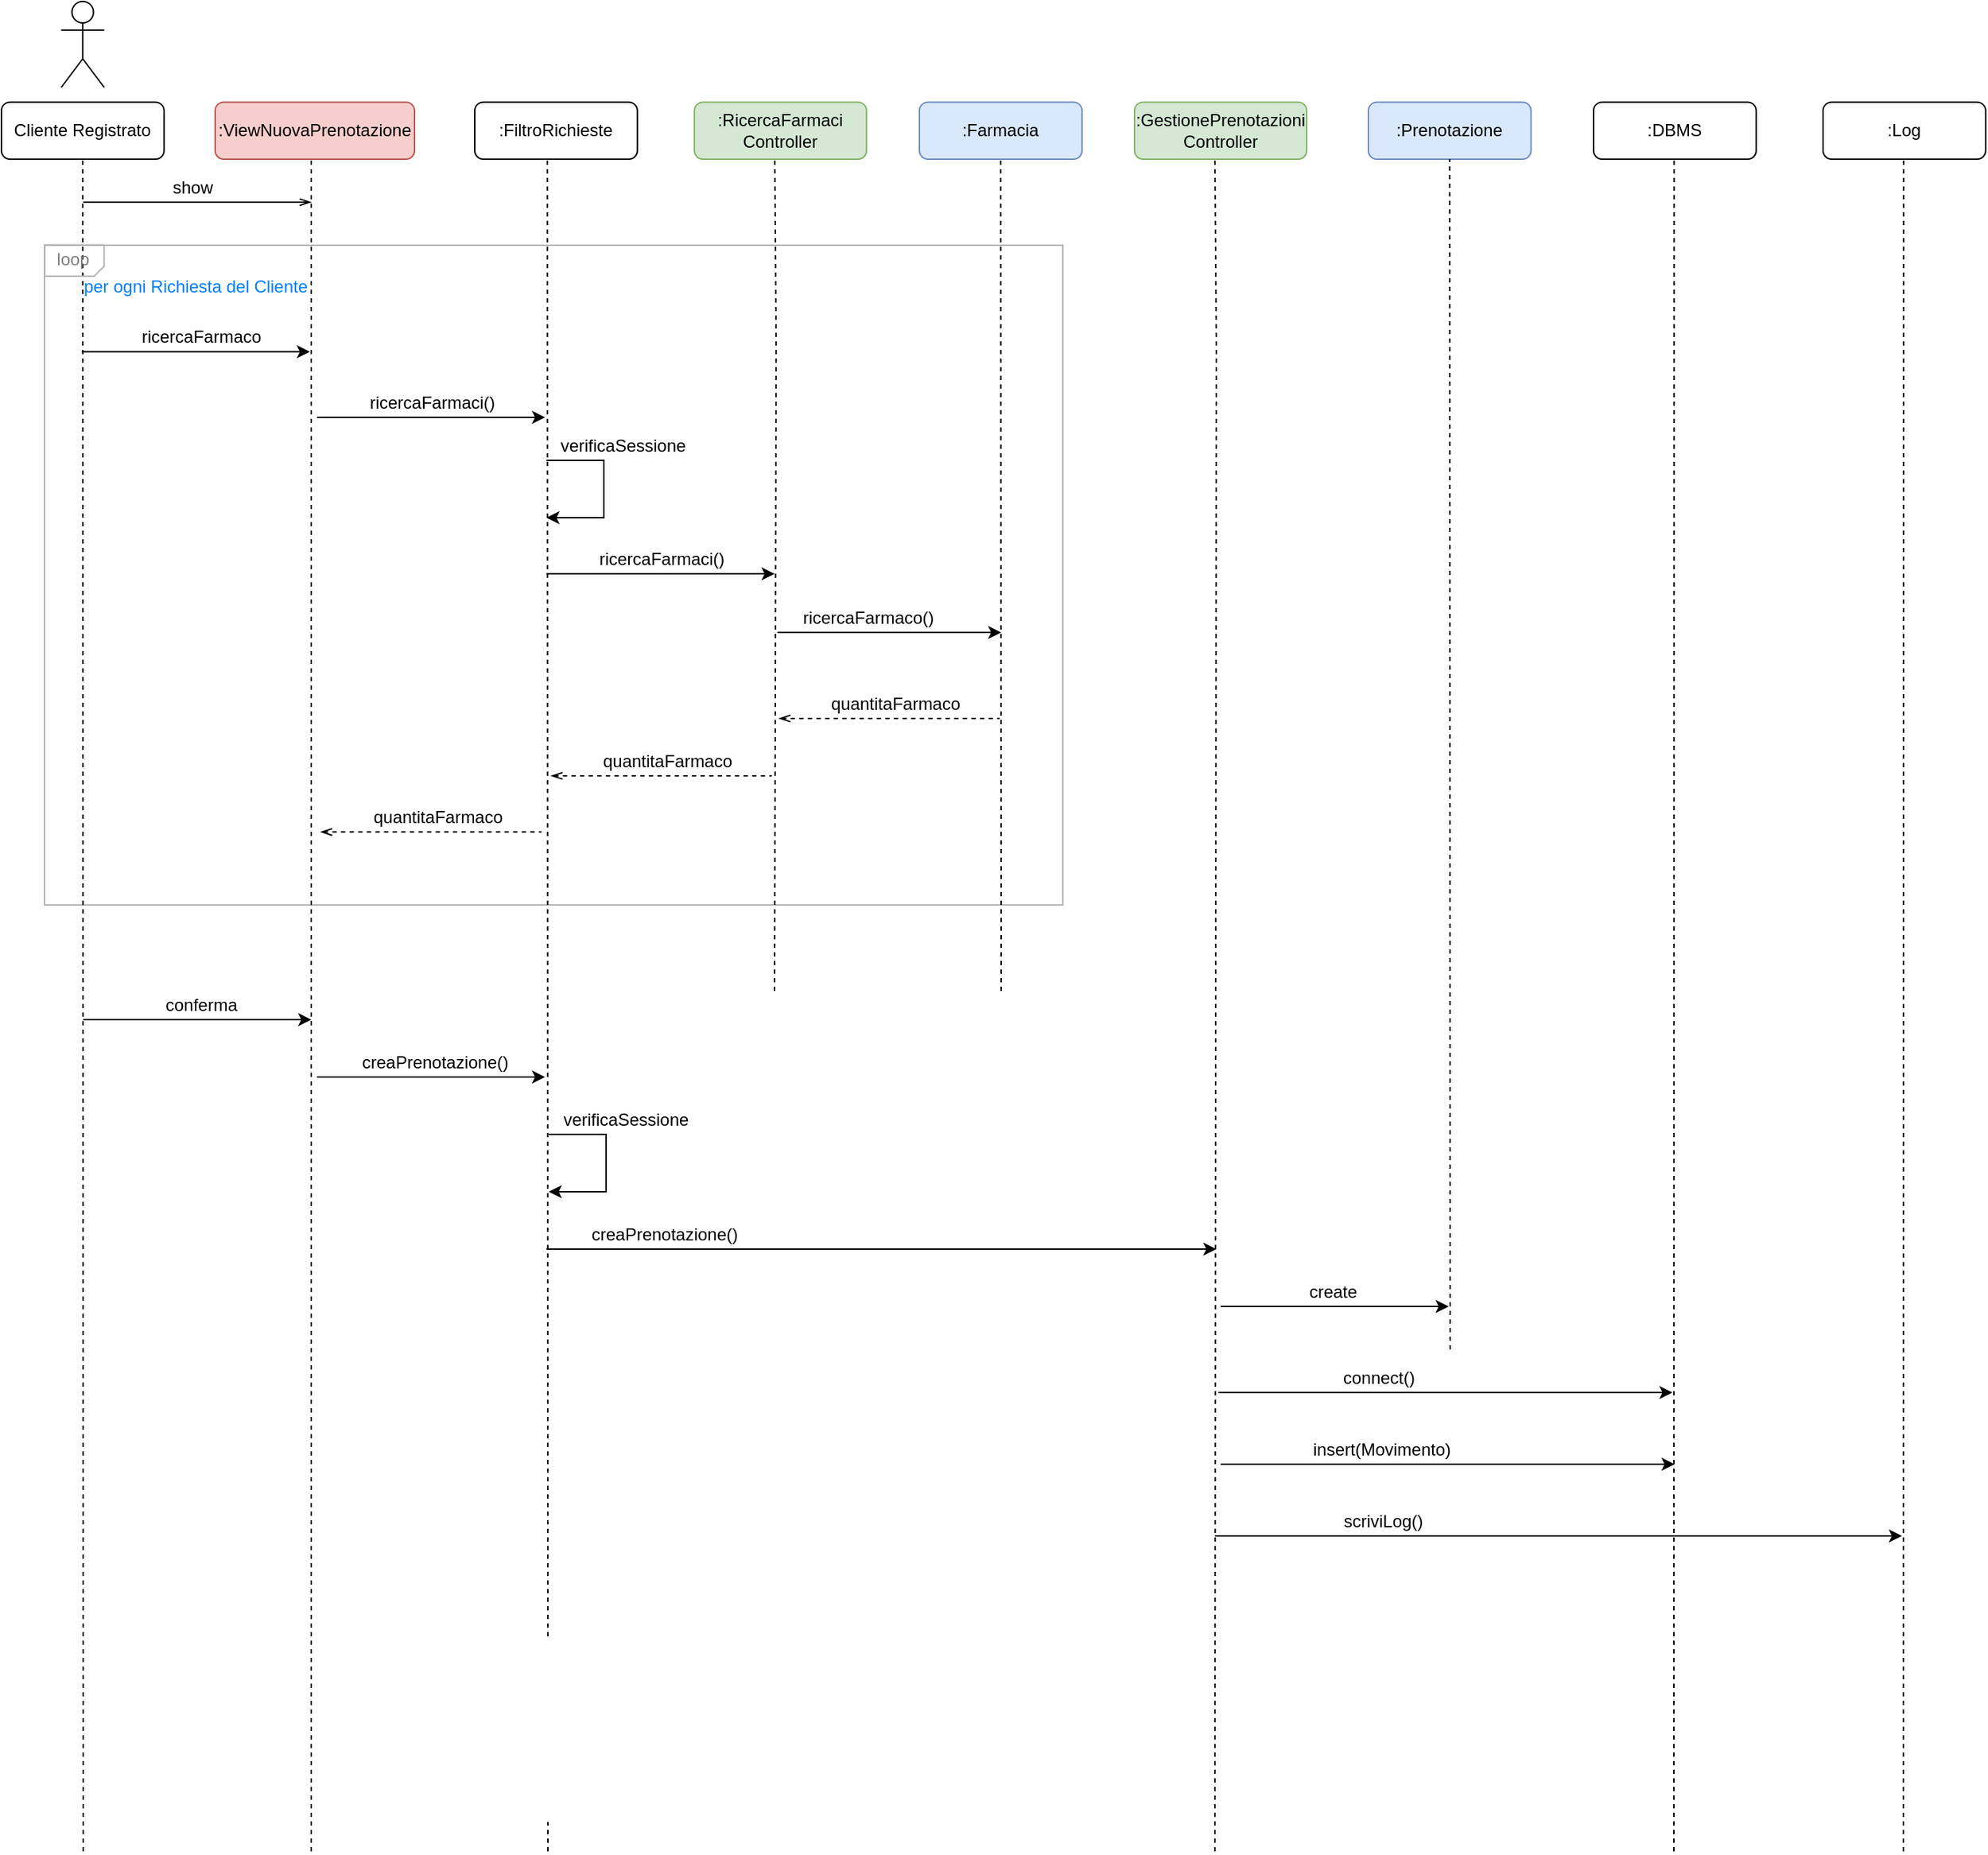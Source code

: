 <mxfile version="14.7.6" type="device" pages="2"><diagram id="Wzn-BWHlTJEj33x2PqCz" name="NuovaPrenotazione"><mxGraphModel dx="1248" dy="677" grid="1" gridSize="10" guides="1" tooltips="1" connect="1" arrows="1" fold="1" page="1" pageScale="1" pageWidth="827" pageHeight="1169" math="0" shadow="0"><root><mxCell id="_ORYt1C13AhzwcyPVOTH-0"/><mxCell id="_ORYt1C13AhzwcyPVOTH-1" parent="_ORYt1C13AhzwcyPVOTH-0"/><mxCell id="w9hOe_LEByMUURF7gxtU-40" value="" style="rounded=0;whiteSpace=wrap;html=1;fillColor=none;strokeColor=#B3B3B3;" parent="_ORYt1C13AhzwcyPVOTH-1" vertex="1"><mxGeometry x="50" y="210" width="710" height="460" as="geometry"/></mxCell><mxCell id="JPX6_1QACBRN3oUDiK-G-0" value="" style="shape=umlActor;verticalLabelPosition=bottom;verticalAlign=top;html=1;outlineConnect=0;" parent="_ORYt1C13AhzwcyPVOTH-1" vertex="1"><mxGeometry x="61.68" y="40" width="30" height="60" as="geometry"/></mxCell><mxCell id="JPX6_1QACBRN3oUDiK-G-1" value=":ViewNuovaPrenotazione" style="rounded=1;whiteSpace=wrap;html=1;fillColor=#f8cecc;strokeColor=#b85450;" parent="_ORYt1C13AhzwcyPVOTH-1" vertex="1"><mxGeometry x="169" y="110.2" width="139" height="39.8" as="geometry"/></mxCell><mxCell id="JPX6_1QACBRN3oUDiK-G-2" value="show" style="text;html=1;align=center;verticalAlign=middle;resizable=0;points=[];autosize=1;strokeColor=none;" parent="_ORYt1C13AhzwcyPVOTH-1" vertex="1"><mxGeometry x="133.37" y="160" width="40" height="20" as="geometry"/></mxCell><mxCell id="JPX6_1QACBRN3oUDiK-G-4" value=":GestionePrenotazioni&lt;br&gt;Controller" style="rounded=1;whiteSpace=wrap;html=1;fillColor=#d5e8d4;strokeColor=#82b366;" parent="_ORYt1C13AhzwcyPVOTH-1" vertex="1"><mxGeometry x="810" y="110.2" width="120" height="39.8" as="geometry"/></mxCell><mxCell id="JPX6_1QACBRN3oUDiK-G-17" value="conferma" style="text;html=1;align=center;verticalAlign=middle;resizable=0;points=[];autosize=1;strokeColor=none;" parent="_ORYt1C13AhzwcyPVOTH-1" vertex="1"><mxGeometry x="124.37" y="730" width="70" height="20" as="geometry"/></mxCell><mxCell id="JPX6_1QACBRN3oUDiK-G-18" value="" style="endArrow=classic;html=1;" parent="_ORYt1C13AhzwcyPVOTH-1" edge="1"><mxGeometry width="50" height="50" relative="1" as="geometry"><mxPoint x="77" y="750" as="sourcePoint"/><mxPoint x="236" y="750" as="targetPoint"/></mxGeometry></mxCell><mxCell id="JPX6_1QACBRN3oUDiK-G-26" value="Cliente Registrato" style="rounded=1;whiteSpace=wrap;html=1;" parent="_ORYt1C13AhzwcyPVOTH-1" vertex="1"><mxGeometry x="20.0" y="110.2" width="113.37" height="39.8" as="geometry"/></mxCell><mxCell id="AWgaOJb2uCznWJsoljDG-0" value="" style="endArrow=none;dashed=1;html=1;entryX=0.5;entryY=1;entryDx=0;entryDy=0;" parent="_ORYt1C13AhzwcyPVOTH-1" target="JPX6_1QACBRN3oUDiK-G-26" edge="1"><mxGeometry width="50" height="50" relative="1" as="geometry"><mxPoint x="77" y="1330" as="sourcePoint"/><mxPoint x="520" y="200" as="targetPoint"/></mxGeometry></mxCell><mxCell id="AWgaOJb2uCznWJsoljDG-1" value="" style="endArrow=none;dashed=1;html=1;entryX=0.5;entryY=1;entryDx=0;entryDy=0;" parent="_ORYt1C13AhzwcyPVOTH-1" edge="1"><mxGeometry width="50" height="50" relative="1" as="geometry"><mxPoint x="236" y="1330" as="sourcePoint"/><mxPoint x="236" y="150" as="targetPoint"/></mxGeometry></mxCell><mxCell id="AWgaOJb2uCznWJsoljDG-2" value="" style="endArrow=none;dashed=1;html=1;entryX=0.467;entryY=1.023;entryDx=0;entryDy=0;entryPerimeter=0;" parent="_ORYt1C13AhzwcyPVOTH-1" target="JPX6_1QACBRN3oUDiK-G-4" edge="1"><mxGeometry width="50" height="50" relative="1" as="geometry"><mxPoint x="866" y="1330" as="sourcePoint"/><mxPoint x="870" y="150" as="targetPoint"/><Array as="points"><mxPoint x="867" y="280"/></Array></mxGeometry></mxCell><mxCell id="AWgaOJb2uCznWJsoljDG-3" value=":Prenotazione" style="rounded=1;whiteSpace=wrap;html=1;fillColor=#dae8fc;strokeColor=#6c8ebf;" parent="_ORYt1C13AhzwcyPVOTH-1" vertex="1"><mxGeometry x="973" y="110.2" width="113.37" height="39.8" as="geometry"/></mxCell><mxCell id="AWgaOJb2uCznWJsoljDG-5" value="" style="endArrow=openThin;html=1;endFill=0;" parent="_ORYt1C13AhzwcyPVOTH-1" edge="1"><mxGeometry width="50" height="50" relative="1" as="geometry"><mxPoint x="77" y="180" as="sourcePoint"/><mxPoint x="236" y="180" as="targetPoint"/></mxGeometry></mxCell><mxCell id="AWgaOJb2uCznWJsoljDG-12" value="" style="endArrow=none;dashed=1;html=1;entryX=0.5;entryY=1;entryDx=0;entryDy=0;" parent="_ORYt1C13AhzwcyPVOTH-1" target="AWgaOJb2uCznWJsoljDG-3" edge="1"><mxGeometry width="50" height="50" relative="1" as="geometry"><mxPoint x="1030" y="980" as="sourcePoint"/><mxPoint x="1025.025" y="160.0" as="targetPoint"/></mxGeometry></mxCell><mxCell id="w9hOe_LEByMUURF7gxtU-3" value="" style="endArrow=classic;html=1;" parent="_ORYt1C13AhzwcyPVOTH-1" edge="1"><mxGeometry width="50" height="50" relative="1" as="geometry"><mxPoint x="76.03" y="284.3" as="sourcePoint"/><mxPoint x="235.03" y="284.3" as="targetPoint"/></mxGeometry></mxCell><mxCell id="w9hOe_LEByMUURF7gxtU-6" value="ricercaFarmaco" style="text;html=1;align=center;verticalAlign=middle;resizable=0;points=[];autosize=1;strokeColor=none;" parent="_ORYt1C13AhzwcyPVOTH-1" vertex="1"><mxGeometry x="109.37" y="264.3" width="100" height="20" as="geometry"/></mxCell><mxCell id="w9hOe_LEByMUURF7gxtU-8" value="" style="shape=card;whiteSpace=wrap;html=1;strokeColor=#B3B3B3;fillColor=none;rotation=-90;flipV=1;size=7;" parent="_ORYt1C13AhzwcyPVOTH-1" vertex="1"><mxGeometry x="60" y="200" width="21.81" height="41.43" as="geometry"/></mxCell><mxCell id="w9hOe_LEByMUURF7gxtU-9" value="&lt;font color=&quot;#808080&quot;&gt;loop&lt;/font&gt;" style="text;html=1;strokeColor=none;fillColor=none;align=center;verticalAlign=middle;whiteSpace=wrap;rounded=0;" parent="_ORYt1C13AhzwcyPVOTH-1" vertex="1"><mxGeometry x="50" y="210" width="40" height="20" as="geometry"/></mxCell><mxCell id="w9hOe_LEByMUURF7gxtU-10" value="&lt;font color=&quot;#007fff&quot;&gt;per ogni Richiesta del Cliente&lt;/font&gt;" style="text;html=1;strokeColor=none;fillColor=none;align=center;verticalAlign=middle;whiteSpace=wrap;rounded=0;" parent="_ORYt1C13AhzwcyPVOTH-1" vertex="1"><mxGeometry x="40.98" y="229" width="229.09" height="20" as="geometry"/></mxCell><mxCell id="w9hOe_LEByMUURF7gxtU-11" value=":RicercaFarmaci&lt;br&gt;Controller" style="rounded=1;whiteSpace=wrap;html=1;fillColor=#d5e8d4;strokeColor=#82b366;" parent="_ORYt1C13AhzwcyPVOTH-1" vertex="1"><mxGeometry x="503.13" y="110.2" width="120" height="39.8" as="geometry"/></mxCell><mxCell id="w9hOe_LEByMUURF7gxtU-12" value="" style="endArrow=none;dashed=1;html=1;entryX=0.5;entryY=1;entryDx=0;entryDy=0;" parent="_ORYt1C13AhzwcyPVOTH-1" edge="1"><mxGeometry width="50" height="50" relative="1" as="geometry"><mxPoint x="401" y="1330" as="sourcePoint"/><mxPoint x="400.63" y="150" as="targetPoint"/></mxGeometry></mxCell><mxCell id="w9hOe_LEByMUURF7gxtU-13" value="" style="endArrow=none;dashed=1;html=1;entryX=0.467;entryY=1.023;entryDx=0;entryDy=0;entryPerimeter=0;" parent="_ORYt1C13AhzwcyPVOTH-1" target="w9hOe_LEByMUURF7gxtU-11" edge="1"><mxGeometry width="50" height="50" relative="1" as="geometry"><mxPoint x="559" y="730" as="sourcePoint"/><mxPoint x="563.13" y="150" as="targetPoint"/><Array as="points"><mxPoint x="560.13" y="280"/></Array></mxGeometry></mxCell><mxCell id="w9hOe_LEByMUURF7gxtU-14" value=":Farmacia" style="rounded=1;whiteSpace=wrap;html=1;fillColor=#dae8fc;strokeColor=#6c8ebf;" parent="_ORYt1C13AhzwcyPVOTH-1" vertex="1"><mxGeometry x="660.0" y="110.2" width="113.37" height="39.8" as="geometry"/></mxCell><mxCell id="w9hOe_LEByMUURF7gxtU-15" value="ricercaFarmaci()" style="text;html=1;align=center;verticalAlign=middle;resizable=0;points=[];autosize=1;strokeColor=none;" parent="_ORYt1C13AhzwcyPVOTH-1" vertex="1"><mxGeometry x="429.5" y="419.17" width="100" height="20" as="geometry"/></mxCell><mxCell id="w9hOe_LEByMUURF7gxtU-16" value="" style="endArrow=classic;html=1;" parent="_ORYt1C13AhzwcyPVOTH-1" edge="1"><mxGeometry width="50" height="50" relative="1" as="geometry"><mxPoint x="400.0" y="439.17" as="sourcePoint"/><mxPoint x="559.0" y="439.17" as="targetPoint"/></mxGeometry></mxCell><mxCell id="w9hOe_LEByMUURF7gxtU-17" value="" style="endArrow=none;dashed=1;html=1;entryX=0.5;entryY=1;entryDx=0;entryDy=0;" parent="_ORYt1C13AhzwcyPVOTH-1" target="w9hOe_LEByMUURF7gxtU-14" edge="1"><mxGeometry width="50" height="50" relative="1" as="geometry"><mxPoint x="717" y="730" as="sourcePoint"/><mxPoint x="712.025" y="160.0" as="targetPoint"/></mxGeometry></mxCell><mxCell id="w9hOe_LEByMUURF7gxtU-20" value="" style="endArrow=classic;html=1;" parent="_ORYt1C13AhzwcyPVOTH-1" edge="1"><mxGeometry width="50" height="50" relative="1" as="geometry"><mxPoint x="561" y="480" as="sourcePoint"/><mxPoint x="717" y="480" as="targetPoint"/></mxGeometry></mxCell><mxCell id="w9hOe_LEByMUURF7gxtU-21" value="quantitaFarmaco" style="text;html=1;align=center;verticalAlign=middle;resizable=0;points=[];autosize=1;strokeColor=none;" parent="_ORYt1C13AhzwcyPVOTH-1" vertex="1"><mxGeometry x="588.03" y="520" width="110" height="20" as="geometry"/></mxCell><mxCell id="w9hOe_LEByMUURF7gxtU-22" value="" style="endArrow=none;html=1;dashed=1;endFill=0;startArrow=openThin;startFill=0;" parent="_ORYt1C13AhzwcyPVOTH-1" edge="1"><mxGeometry width="50" height="50" relative="1" as="geometry"><mxPoint x="562" y="540" as="sourcePoint"/><mxPoint x="716" y="540" as="targetPoint"/></mxGeometry></mxCell><mxCell id="w9hOe_LEByMUURF7gxtU-23" value="ricercaFarmaco()" style="text;html=1;align=center;verticalAlign=middle;resizable=0;points=[];autosize=1;strokeColor=none;" parent="_ORYt1C13AhzwcyPVOTH-1" vertex="1"><mxGeometry x="568.53" y="460" width="110" height="20" as="geometry"/></mxCell><mxCell id="w9hOe_LEByMUURF7gxtU-30" value=":FiltroRichieste" style="rounded=1;whiteSpace=wrap;html=1;" parent="_ORYt1C13AhzwcyPVOTH-1" vertex="1"><mxGeometry x="350.0" y="110.2" width="113.37" height="39.8" as="geometry"/></mxCell><mxCell id="w9hOe_LEByMUURF7gxtU-31" value="ricercaFarmaci()" style="text;html=1;align=center;verticalAlign=middle;resizable=0;points=[];autosize=1;strokeColor=none;" parent="_ORYt1C13AhzwcyPVOTH-1" vertex="1"><mxGeometry x="269.5" y="310.0" width="100" height="20" as="geometry"/></mxCell><mxCell id="w9hOe_LEByMUURF7gxtU-32" value="" style="endArrow=classic;html=1;" parent="_ORYt1C13AhzwcyPVOTH-1" edge="1"><mxGeometry width="50" height="50" relative="1" as="geometry"><mxPoint x="240" y="330" as="sourcePoint"/><mxPoint x="399" y="330" as="targetPoint"/></mxGeometry></mxCell><mxCell id="w9hOe_LEByMUURF7gxtU-33" value="verificaSessione" style="text;html=1;align=center;verticalAlign=middle;resizable=0;points=[];autosize=1;strokeColor=none;" parent="_ORYt1C13AhzwcyPVOTH-1" vertex="1"><mxGeometry x="403.13" y="340.0" width="100" height="20" as="geometry"/></mxCell><mxCell id="w9hOe_LEByMUURF7gxtU-34" value="" style="endArrow=classic;html=1;rounded=0;" parent="_ORYt1C13AhzwcyPVOTH-1" edge="1"><mxGeometry width="50" height="50" relative="1" as="geometry"><mxPoint x="400" y="360.0" as="sourcePoint"/><mxPoint x="400" y="400" as="targetPoint"/><Array as="points"><mxPoint x="440" y="360"/><mxPoint x="440" y="400"/></Array></mxGeometry></mxCell><mxCell id="w9hOe_LEByMUURF7gxtU-36" value="quantitaFarmaco" style="text;html=1;align=center;verticalAlign=middle;resizable=0;points=[];autosize=1;strokeColor=none;" parent="_ORYt1C13AhzwcyPVOTH-1" vertex="1"><mxGeometry x="429.16" y="560" width="110" height="20" as="geometry"/></mxCell><mxCell id="w9hOe_LEByMUURF7gxtU-37" value="" style="endArrow=none;html=1;dashed=1;endFill=0;startArrow=openThin;startFill=0;" parent="_ORYt1C13AhzwcyPVOTH-1" edge="1"><mxGeometry width="50" height="50" relative="1" as="geometry"><mxPoint x="403.13" y="580" as="sourcePoint"/><mxPoint x="557.13" y="580" as="targetPoint"/></mxGeometry></mxCell><mxCell id="w9hOe_LEByMUURF7gxtU-38" value="quantitaFarmaco" style="text;html=1;align=center;verticalAlign=middle;resizable=0;points=[];autosize=1;strokeColor=none;" parent="_ORYt1C13AhzwcyPVOTH-1" vertex="1"><mxGeometry x="268.53" y="599.17" width="110" height="20" as="geometry"/></mxCell><mxCell id="w9hOe_LEByMUURF7gxtU-39" value="" style="endArrow=none;html=1;dashed=1;endFill=0;startArrow=openThin;startFill=0;" parent="_ORYt1C13AhzwcyPVOTH-1" edge="1"><mxGeometry width="50" height="50" relative="1" as="geometry"><mxPoint x="242.5" y="619.17" as="sourcePoint"/><mxPoint x="396.5" y="619.17" as="targetPoint"/></mxGeometry></mxCell><mxCell id="w9hOe_LEByMUURF7gxtU-42" value="creaPrenotazione()" style="text;html=1;align=center;verticalAlign=middle;resizable=0;points=[];autosize=1;strokeColor=none;" parent="_ORYt1C13AhzwcyPVOTH-1" vertex="1"><mxGeometry x="262.37" y="770" width="120" height="20" as="geometry"/></mxCell><mxCell id="w9hOe_LEByMUURF7gxtU-43" value="" style="endArrow=classic;html=1;" parent="_ORYt1C13AhzwcyPVOTH-1" edge="1"><mxGeometry width="50" height="50" relative="1" as="geometry"><mxPoint x="240" y="790" as="sourcePoint"/><mxPoint x="399" y="790" as="targetPoint"/></mxGeometry></mxCell><mxCell id="w9hOe_LEByMUURF7gxtU-44" value="verificaSessione" style="text;html=1;align=center;verticalAlign=middle;resizable=0;points=[];autosize=1;strokeColor=none;" parent="_ORYt1C13AhzwcyPVOTH-1" vertex="1"><mxGeometry x="404.7" y="810.0" width="100" height="20" as="geometry"/></mxCell><mxCell id="w9hOe_LEByMUURF7gxtU-45" value="" style="endArrow=classic;html=1;rounded=0;" parent="_ORYt1C13AhzwcyPVOTH-1" edge="1"><mxGeometry width="50" height="50" relative="1" as="geometry"><mxPoint x="401.57" y="830" as="sourcePoint"/><mxPoint x="401.57" y="870" as="targetPoint"/><Array as="points"><mxPoint x="441.57" y="830"/><mxPoint x="441.57" y="870"/></Array></mxGeometry></mxCell><mxCell id="w9hOe_LEByMUURF7gxtU-46" value="creaPrenotazione()" style="text;html=1;align=center;verticalAlign=middle;resizable=0;points=[];autosize=1;strokeColor=none;" parent="_ORYt1C13AhzwcyPVOTH-1" vertex="1"><mxGeometry x="422.37" y="890" width="120" height="20" as="geometry"/></mxCell><mxCell id="w9hOe_LEByMUURF7gxtU-47" value="" style="endArrow=classic;html=1;" parent="_ORYt1C13AhzwcyPVOTH-1" edge="1"><mxGeometry width="50" height="50" relative="1" as="geometry"><mxPoint x="400" y="910" as="sourcePoint"/><mxPoint x="867" y="910" as="targetPoint"/></mxGeometry></mxCell><mxCell id="w9hOe_LEByMUURF7gxtU-50" value="create" style="text;html=1;align=center;verticalAlign=middle;resizable=0;points=[];autosize=1;strokeColor=none;" parent="_ORYt1C13AhzwcyPVOTH-1" vertex="1"><mxGeometry x="923" y="930" width="50" height="20" as="geometry"/></mxCell><mxCell id="w9hOe_LEByMUURF7gxtU-51" value="" style="endArrow=classic;html=1;" parent="_ORYt1C13AhzwcyPVOTH-1" edge="1"><mxGeometry width="50" height="50" relative="1" as="geometry"><mxPoint x="870" y="950" as="sourcePoint"/><mxPoint x="1029" y="950" as="targetPoint"/></mxGeometry></mxCell><mxCell id="w9hOe_LEByMUURF7gxtU-52" value=":DBMS" style="rounded=1;whiteSpace=wrap;html=1;" parent="_ORYt1C13AhzwcyPVOTH-1" vertex="1"><mxGeometry x="1130" y="110.2" width="113.37" height="39.8" as="geometry"/></mxCell><mxCell id="w9hOe_LEByMUURF7gxtU-53" value="" style="endArrow=none;dashed=1;html=1;entryX=0.5;entryY=1;entryDx=0;entryDy=0;" parent="_ORYt1C13AhzwcyPVOTH-1" edge="1"><mxGeometry width="50" height="50" relative="1" as="geometry"><mxPoint x="1186" y="1330" as="sourcePoint"/><mxPoint x="1186.185" y="150" as="targetPoint"/></mxGeometry></mxCell><mxCell id="w9hOe_LEByMUURF7gxtU-54" value="" style="endArrow=classic;html=1;" parent="_ORYt1C13AhzwcyPVOTH-1" edge="1"><mxGeometry width="50" height="50" relative="1" as="geometry"><mxPoint x="868.5" y="1010" as="sourcePoint"/><mxPoint x="1185" y="1010" as="targetPoint"/></mxGeometry></mxCell><mxCell id="w9hOe_LEByMUURF7gxtU-55" value="connect()" style="text;html=1;align=center;verticalAlign=middle;resizable=0;points=[];autosize=1;strokeColor=none;" parent="_ORYt1C13AhzwcyPVOTH-1" vertex="1"><mxGeometry x="945" y="990" width="70" height="20" as="geometry"/></mxCell><mxCell id="w9hOe_LEByMUURF7gxtU-56" value="" style="endArrow=classic;html=1;" parent="_ORYt1C13AhzwcyPVOTH-1" edge="1"><mxGeometry width="50" height="50" relative="1" as="geometry"><mxPoint x="870" y="1060" as="sourcePoint"/><mxPoint x="1186.5" y="1060" as="targetPoint"/></mxGeometry></mxCell><mxCell id="w9hOe_LEByMUURF7gxtU-57" value="insert(Movimento)" style="text;html=1;align=center;verticalAlign=middle;resizable=0;points=[];autosize=1;strokeColor=none;" parent="_ORYt1C13AhzwcyPVOTH-1" vertex="1"><mxGeometry x="926.5" y="1040" width="110" height="20" as="geometry"/></mxCell><mxCell id="pOmShL7DmTr42yMT4IWt-0" value=":Log" style="rounded=1;whiteSpace=wrap;html=1;" vertex="1" parent="_ORYt1C13AhzwcyPVOTH-1"><mxGeometry x="1290" y="110.2" width="113.37" height="39.8" as="geometry"/></mxCell><mxCell id="pOmShL7DmTr42yMT4IWt-1" value="" style="endArrow=none;dashed=1;html=1;entryX=0.5;entryY=1;entryDx=0;entryDy=0;" edge="1" parent="_ORYt1C13AhzwcyPVOTH-1"><mxGeometry width="50" height="50" relative="1" as="geometry"><mxPoint x="1346" y="1330" as="sourcePoint"/><mxPoint x="1346.185" y="150" as="targetPoint"/></mxGeometry></mxCell><mxCell id="pOmShL7DmTr42yMT4IWt-2" value="" style="endArrow=classic;html=1;" edge="1" parent="_ORYt1C13AhzwcyPVOTH-1"><mxGeometry width="50" height="50" relative="1" as="geometry"><mxPoint x="866" y="1110" as="sourcePoint"/><mxPoint x="1345" y="1110" as="targetPoint"/></mxGeometry></mxCell><mxCell id="pOmShL7DmTr42yMT4IWt-3" value="scriviLog()" style="text;html=1;align=center;verticalAlign=middle;resizable=0;points=[];autosize=1;strokeColor=none;" vertex="1" parent="_ORYt1C13AhzwcyPVOTH-1"><mxGeometry x="947.93" y="1090" width="70" height="20" as="geometry"/></mxCell></root></mxGraphModel></diagram><diagram id="a9FjplbMHubcIpTxjZOo" name="ConfermaPrenotazione"><mxGraphModel dx="1248" dy="625" grid="1" gridSize="10" guides="1" tooltips="1" connect="1" arrows="1" fold="1" page="1" pageScale="1" pageWidth="850" pageHeight="1100" math="0" shadow="0"><root><mxCell id="O0P24W1K73uTrdCoNLuL-0"/><mxCell id="O0P24W1K73uTrdCoNLuL-1" parent="O0P24W1K73uTrdCoNLuL-0"/><mxCell id="XFRe56pmSzs_pjSgctuO-0" value="" style="shape=umlActor;verticalLabelPosition=bottom;verticalAlign=top;html=1;outlineConnect=0;" parent="O0P24W1K73uTrdCoNLuL-1" vertex="1"><mxGeometry x="51.68" y="10" width="30" height="60" as="geometry"/></mxCell><mxCell id="XFRe56pmSzs_pjSgctuO-1" value=":ViewPrenotazioni" style="rounded=1;whiteSpace=wrap;html=1;fillColor=#f8cecc;strokeColor=#b85450;" parent="O0P24W1K73uTrdCoNLuL-1" vertex="1"><mxGeometry x="159" y="80.2" width="139" height="39.8" as="geometry"/></mxCell><mxCell id="XFRe56pmSzs_pjSgctuO-2" value="showPrenotazioni" style="text;html=1;align=center;verticalAlign=middle;resizable=0;points=[];autosize=1;strokeColor=none;" parent="O0P24W1K73uTrdCoNLuL-1" vertex="1"><mxGeometry x="88.37" y="140" width="110" height="20" as="geometry"/></mxCell><mxCell id="XFRe56pmSzs_pjSgctuO-3" value=":Prenotazioni Controller" style="rounded=1;whiteSpace=wrap;html=1;fillColor=#d5e8d4;strokeColor=#82b366;" parent="O0P24W1K73uTrdCoNLuL-1" vertex="1"><mxGeometry x="493.13" y="80.2" width="120" height="39.8" as="geometry"/></mxCell><mxCell id="XFRe56pmSzs_pjSgctuO-6" value="" style="endArrow=openThin;html=1;endFill=0;" parent="O0P24W1K73uTrdCoNLuL-1" edge="1"><mxGeometry width="50" height="50" relative="1" as="geometry"><mxPoint x="70" y="459" as="sourcePoint"/><mxPoint x="230" y="459" as="targetPoint"/></mxGeometry></mxCell><mxCell id="XFRe56pmSzs_pjSgctuO-7" value="" style="endArrow=none;dashed=1;html=1;entryX=0.5;entryY=1;entryDx=0;entryDy=0;" parent="O0P24W1K73uTrdCoNLuL-1" edge="1"><mxGeometry width="50" height="50" relative="1" as="geometry"><mxPoint x="66" y="840" as="sourcePoint"/><mxPoint x="66.395" y="120" as="targetPoint"/></mxGeometry></mxCell><mxCell id="XFRe56pmSzs_pjSgctuO-8" value="" style="endArrow=none;dashed=1;html=1;entryX=0.5;entryY=1;entryDx=0;entryDy=0;" parent="O0P24W1K73uTrdCoNLuL-1" edge="1"><mxGeometry width="50" height="50" relative="1" as="geometry"><mxPoint x="228" y="840" as="sourcePoint"/><mxPoint x="227.5" y="120" as="targetPoint"/></mxGeometry></mxCell><mxCell id="XFRe56pmSzs_pjSgctuO-9" value="" style="endArrow=none;dashed=1;html=1;entryX=0.467;entryY=1.023;entryDx=0;entryDy=0;entryPerimeter=0;" parent="O0P24W1K73uTrdCoNLuL-1" target="XFRe56pmSzs_pjSgctuO-3" edge="1"><mxGeometry width="50" height="50" relative="1" as="geometry"><mxPoint x="549" y="850" as="sourcePoint"/><mxPoint x="553.13" y="120" as="targetPoint"/><Array as="points"><mxPoint x="550.13" y="250"/></Array></mxGeometry></mxCell><mxCell id="XFRe56pmSzs_pjSgctuO-10" value=":Prenotazione" style="rounded=1;whiteSpace=wrap;html=1;fillColor=#dae8fc;strokeColor=#6c8ebf;" parent="O0P24W1K73uTrdCoNLuL-1" vertex="1"><mxGeometry x="656.13" y="80.2" width="113.37" height="39.8" as="geometry"/></mxCell><mxCell id="XFRe56pmSzs_pjSgctuO-11" value="" style="endArrow=openThin;html=1;endFill=0;" parent="O0P24W1K73uTrdCoNLuL-1" edge="1"><mxGeometry width="50" height="50" relative="1" as="geometry"><mxPoint x="67.18" y="160" as="sourcePoint"/><mxPoint x="226.18" y="160" as="targetPoint"/></mxGeometry></mxCell><mxCell id="XFRe56pmSzs_pjSgctuO-14" value="elencoPrenotazioni()" style="text;html=1;align=center;verticalAlign=middle;resizable=0;points=[];autosize=1;strokeColor=none;" parent="O0P24W1K73uTrdCoNLuL-1" vertex="1"><mxGeometry x="241.37" y="190.0" width="130" height="20" as="geometry"/></mxCell><mxCell id="XFRe56pmSzs_pjSgctuO-15" value="" style="endArrow=classic;html=1;" parent="O0P24W1K73uTrdCoNLuL-1" edge="1"><mxGeometry width="50" height="50" relative="1" as="geometry"><mxPoint x="226.87" y="210.0" as="sourcePoint"/><mxPoint x="385.87" y="210.0" as="targetPoint"/></mxGeometry></mxCell><mxCell id="XFRe56pmSzs_pjSgctuO-16" value="" style="endArrow=none;dashed=1;html=1;entryX=0.5;entryY=1;entryDx=0;entryDy=0;" parent="O0P24W1K73uTrdCoNLuL-1" target="XFRe56pmSzs_pjSgctuO-10" edge="1"><mxGeometry width="50" height="50" relative="1" as="geometry"><mxPoint x="713" y="840" as="sourcePoint"/><mxPoint x="708.155" y="130.0" as="targetPoint"/></mxGeometry></mxCell><mxCell id="XFRe56pmSzs_pjSgctuO-18" value="elencoPrenotazioni" style="text;html=1;align=center;verticalAlign=middle;resizable=0;points=[];autosize=1;strokeColor=none;" parent="O0P24W1K73uTrdCoNLuL-1" vertex="1"><mxGeometry x="242.65" y="380" width="120" height="20" as="geometry"/></mxCell><mxCell id="XFRe56pmSzs_pjSgctuO-23" value="" style="endArrow=none;html=1;dashed=1;endFill=0;startArrow=openThin;startFill=0;" parent="O0P24W1K73uTrdCoNLuL-1" edge="1"><mxGeometry width="50" height="50" relative="1" as="geometry"><mxPoint x="227.96" y="400" as="sourcePoint"/><mxPoint x="384.78" y="400" as="targetPoint"/></mxGeometry></mxCell><mxCell id="tKt_NyrxBJr5hTRFM2oN-0" value="Farmacista" style="rounded=1;whiteSpace=wrap;html=1;" parent="O0P24W1K73uTrdCoNLuL-1" vertex="1"><mxGeometry x="10" y="80.2" width="113.37" height="39.8" as="geometry"/></mxCell><mxCell id="tKt_NyrxBJr5hTRFM2oN-1" value="conferma" style="text;html=1;align=center;verticalAlign=middle;resizable=0;points=[];autosize=1;strokeColor=none;" parent="O0P24W1K73uTrdCoNLuL-1" vertex="1"><mxGeometry x="115" y="439" width="70" height="20" as="geometry"/></mxCell><mxCell id="tKt_NyrxBJr5hTRFM2oN-2" value="confermaPrenotazione()" style="text;html=1;align=center;verticalAlign=middle;resizable=0;points=[];autosize=1;strokeColor=none;" parent="O0P24W1K73uTrdCoNLuL-1" vertex="1"><mxGeometry x="236.37" y="480" width="140" height="20" as="geometry"/></mxCell><mxCell id="tKt_NyrxBJr5hTRFM2oN-3" value="" style="endArrow=classic;html=1;" parent="O0P24W1K73uTrdCoNLuL-1" edge="1"><mxGeometry width="50" height="50" relative="1" as="geometry"><mxPoint x="226.87" y="500" as="sourcePoint"/><mxPoint x="385.87" y="500" as="targetPoint"/></mxGeometry></mxCell><mxCell id="ykd_s8nPCtmZ9xX1e3-r-0" value="setConfermata()" style="text;html=1;align=center;verticalAlign=middle;resizable=0;points=[];autosize=1;strokeColor=none;" parent="O0P24W1K73uTrdCoNLuL-1" vertex="1"><mxGeometry x="582.63" y="620" width="100" height="20" as="geometry"/></mxCell><mxCell id="ykd_s8nPCtmZ9xX1e3-r-1" value="" style="endArrow=classic;html=1;" parent="O0P24W1K73uTrdCoNLuL-1" edge="1"><mxGeometry width="50" height="50" relative="1" as="geometry"><mxPoint x="553.13" y="640" as="sourcePoint"/><mxPoint x="712.13" y="640" as="targetPoint"/></mxGeometry></mxCell><mxCell id="pES-PB4prUVTAYtjxg9J-0" value="" style="endArrow=none;dashed=1;html=1;entryX=0.5;entryY=1;entryDx=0;entryDy=0;" parent="O0P24W1K73uTrdCoNLuL-1" edge="1"><mxGeometry width="50" height="50" relative="1" as="geometry"><mxPoint x="386" y="840" as="sourcePoint"/><mxPoint x="386.395" y="120" as="targetPoint"/></mxGeometry></mxCell><mxCell id="pES-PB4prUVTAYtjxg9J-1" value=":FiltroRichieste" style="rounded=1;whiteSpace=wrap;html=1;" parent="O0P24W1K73uTrdCoNLuL-1" vertex="1"><mxGeometry x="330" y="80.2" width="113.37" height="39.8" as="geometry"/></mxCell><mxCell id="JMvHi7q9mkon9YHt7CGc-0" value="verificaSessione" style="text;html=1;align=center;verticalAlign=middle;resizable=0;points=[];autosize=1;strokeColor=none;" parent="O0P24W1K73uTrdCoNLuL-1" vertex="1"><mxGeometry x="393.13" y="220.0" width="100" height="20" as="geometry"/></mxCell><mxCell id="JMvHi7q9mkon9YHt7CGc-1" value="" style="endArrow=classic;html=1;rounded=0;" parent="O0P24W1K73uTrdCoNLuL-1" edge="1"><mxGeometry width="50" height="50" relative="1" as="geometry"><mxPoint x="390.0" y="240" as="sourcePoint"/><mxPoint x="390.0" y="280" as="targetPoint"/><Array as="points"><mxPoint x="430" y="240"/><mxPoint x="430" y="280"/></Array></mxGeometry></mxCell><mxCell id="JMvHi7q9mkon9YHt7CGc-2" value="elencoPrenotazioni()" style="text;html=1;align=center;verticalAlign=middle;resizable=0;points=[];autosize=1;strokeColor=none;" parent="O0P24W1K73uTrdCoNLuL-1" vertex="1"><mxGeometry x="404.5" y="299.0" width="130" height="20" as="geometry"/></mxCell><mxCell id="JMvHi7q9mkon9YHt7CGc-3" value="" style="endArrow=classic;html=1;" parent="O0P24W1K73uTrdCoNLuL-1" edge="1"><mxGeometry width="50" height="50" relative="1" as="geometry"><mxPoint x="387" y="319" as="sourcePoint"/><mxPoint x="547" y="319" as="targetPoint"/></mxGeometry></mxCell><mxCell id="JMvHi7q9mkon9YHt7CGc-4" value="elencoPrenotazioni" style="text;html=1;align=center;verticalAlign=middle;resizable=0;points=[];autosize=1;strokeColor=none;" parent="O0P24W1K73uTrdCoNLuL-1" vertex="1"><mxGeometry x="404.69" y="340" width="120" height="20" as="geometry"/></mxCell><mxCell id="JMvHi7q9mkon9YHt7CGc-5" value="" style="endArrow=none;html=1;dashed=1;endFill=0;startArrow=openThin;startFill=0;" parent="O0P24W1K73uTrdCoNLuL-1" edge="1"><mxGeometry width="50" height="50" relative="1" as="geometry"><mxPoint x="390" y="360" as="sourcePoint"/><mxPoint x="546.82" y="360" as="targetPoint"/></mxGeometry></mxCell><mxCell id="JMvHi7q9mkon9YHt7CGc-6" value="confermaPrenotazione()" style="text;html=1;align=center;verticalAlign=middle;resizable=0;points=[];autosize=1;strokeColor=none;" parent="O0P24W1K73uTrdCoNLuL-1" vertex="1"><mxGeometry x="399.5" y="570" width="140" height="20" as="geometry"/></mxCell><mxCell id="JMvHi7q9mkon9YHt7CGc-7" value="" style="endArrow=classic;html=1;" parent="O0P24W1K73uTrdCoNLuL-1" edge="1"><mxGeometry width="50" height="50" relative="1" as="geometry"><mxPoint x="390.0" y="590" as="sourcePoint"/><mxPoint x="549.0" y="590" as="targetPoint"/></mxGeometry></mxCell><mxCell id="k2gzvnntjwFZOMh-xwnl-1" value="" style="endArrow=none;dashed=1;html=1;entryX=0.5;entryY=1;entryDx=0;entryDy=0;" edge="1" parent="O0P24W1K73uTrdCoNLuL-1"><mxGeometry width="50" height="50" relative="1" as="geometry"><mxPoint x="866" y="840" as="sourcePoint"/><mxPoint x="866.395" y="120" as="targetPoint"/></mxGeometry></mxCell><mxCell id="k2gzvnntjwFZOMh-xwnl-2" value=":Log" style="rounded=1;whiteSpace=wrap;html=1;" vertex="1" parent="O0P24W1K73uTrdCoNLuL-1"><mxGeometry x="810" y="80.2" width="113.37" height="39.8" as="geometry"/></mxCell><mxCell id="cMDWgl3GZcuec-Lq4Ihz-0" value="" style="endArrow=classic;html=1;" edge="1" parent="O0P24W1K73uTrdCoNLuL-1"><mxGeometry width="50" height="50" relative="1" as="geometry"><mxPoint x="550" y="690" as="sourcePoint"/><mxPoint x="866.5" y="690" as="targetPoint"/></mxGeometry></mxCell><mxCell id="cMDWgl3GZcuec-Lq4Ihz-1" value="connect()" style="text;html=1;align=center;verticalAlign=middle;resizable=0;points=[];autosize=1;strokeColor=none;" vertex="1" parent="O0P24W1K73uTrdCoNLuL-1"><mxGeometry x="626.5" y="670" width="70" height="20" as="geometry"/></mxCell><mxCell id="cMDWgl3GZcuec-Lq4Ihz-2" value="" style="endArrow=classic;html=1;" edge="1" parent="O0P24W1K73uTrdCoNLuL-1"><mxGeometry width="50" height="50" relative="1" as="geometry"><mxPoint x="550" y="730" as="sourcePoint"/><mxPoint x="866.5" y="730" as="targetPoint"/></mxGeometry></mxCell><mxCell id="cMDWgl3GZcuec-Lq4Ihz-3" value="scriviLog()" style="text;html=1;align=center;verticalAlign=middle;resizable=0;points=[];autosize=1;strokeColor=none;" vertex="1" parent="O0P24W1K73uTrdCoNLuL-1"><mxGeometry x="626.5" y="710" width="70" height="20" as="geometry"/></mxCell></root></mxGraphModel></diagram></mxfile>